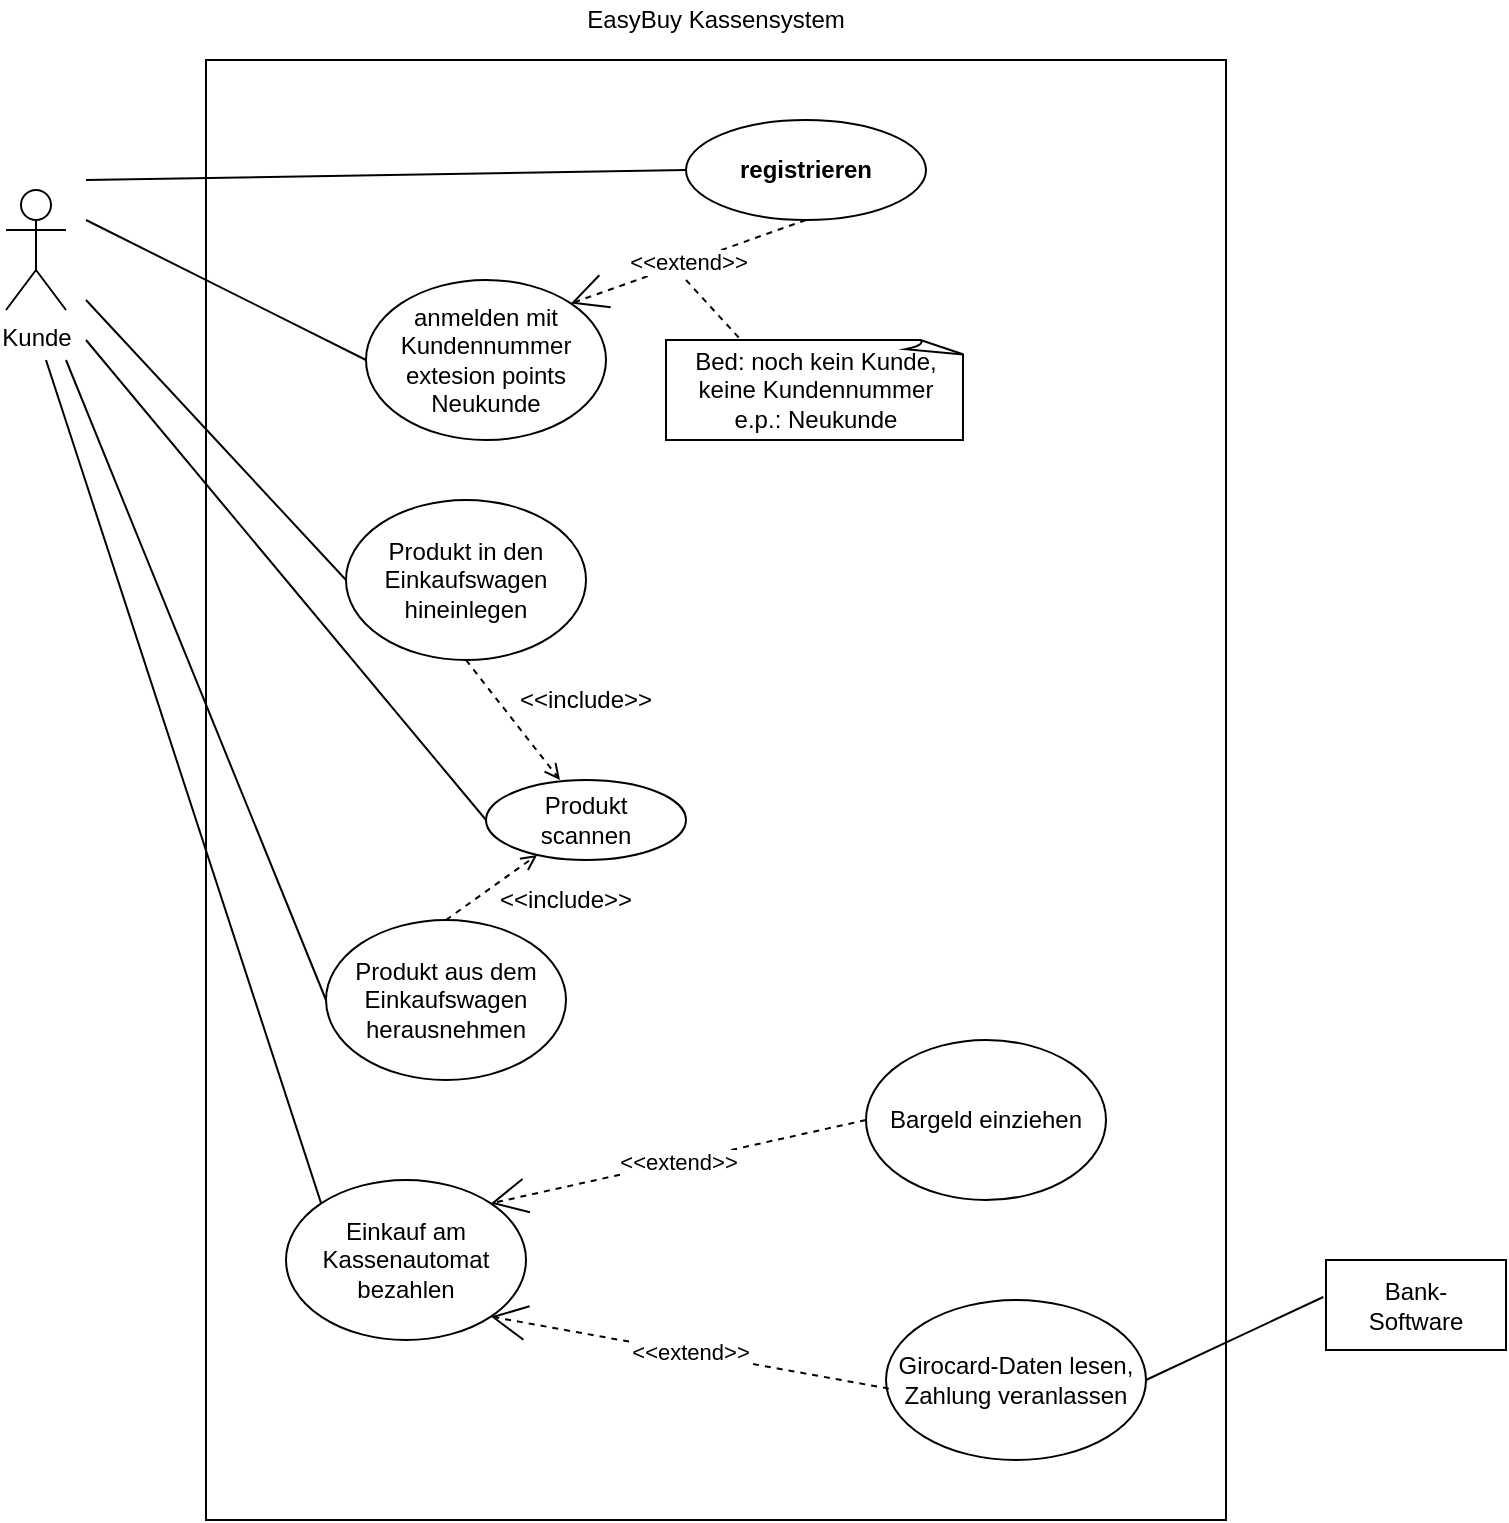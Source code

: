 <mxfile version="16.5.1" type="device"><diagram id="OH8VQKtjzb2Bz5c0PQ_i" name="Seite-1"><mxGraphModel dx="760" dy="707" grid="1" gridSize="10" guides="1" tooltips="1" connect="1" arrows="1" fold="1" page="1" pageScale="1" pageWidth="827" pageHeight="1169" math="0" shadow="0"><root><mxCell id="0"/><mxCell id="1" parent="0"/><mxCell id="VEE0gB64QowURSqDeOtq-9" value="" style="rounded=0;whiteSpace=wrap;html=1;" vertex="1" parent="1"><mxGeometry x="680" y="640" width="90" height="45" as="geometry"/></mxCell><mxCell id="T4tbqBOZI9hRwarINp5c-3" value="" style="whiteSpace=wrap;html=1;rounded=0;imageAspect=0;imageWidth=15;resizable=1;resizeWidth=1;resizeHeight=1;" parent="1" vertex="1"><mxGeometry x="120" y="40" width="510" height="730" as="geometry"/></mxCell><mxCell id="T4tbqBOZI9hRwarINp5c-4" value="Kunde" style="shape=umlActor;verticalLabelPosition=bottom;verticalAlign=top;html=1;outlineConnect=0;" parent="1" vertex="1"><mxGeometry x="20" y="105" width="30" height="60" as="geometry"/></mxCell><mxCell id="T4tbqBOZI9hRwarINp5c-5" value="" style="ellipse;whiteSpace=wrap;html=1;" parent="1" vertex="1"><mxGeometry x="360" y="70" width="120" height="50" as="geometry"/></mxCell><mxCell id="T4tbqBOZI9hRwarINp5c-6" value="EasyBuy Kassensystem" style="text;html=1;strokeColor=none;fillColor=none;align=center;verticalAlign=middle;whiteSpace=wrap;rounded=0;" parent="1" vertex="1"><mxGeometry x="285" y="10" width="180" height="20" as="geometry"/></mxCell><mxCell id="T4tbqBOZI9hRwarINp5c-7" value="&lt;b&gt;registrieren&lt;/b&gt;" style="text;html=1;strokeColor=none;fillColor=none;align=center;verticalAlign=middle;whiteSpace=wrap;rounded=0;" parent="1" vertex="1"><mxGeometry x="400" y="85" width="40" height="20" as="geometry"/></mxCell><mxCell id="T4tbqBOZI9hRwarINp5c-8" value="" style="endArrow=none;html=1;entryX=0;entryY=0.5;entryDx=0;entryDy=0;" parent="1" target="T4tbqBOZI9hRwarINp5c-5" edge="1"><mxGeometry width="50" height="50" relative="1" as="geometry"><mxPoint x="60" y="100" as="sourcePoint"/><mxPoint x="360" y="280" as="targetPoint"/></mxGeometry></mxCell><mxCell id="T4tbqBOZI9hRwarINp5c-9" value="" style="ellipse;whiteSpace=wrap;html=1;" parent="1" vertex="1"><mxGeometry x="200" y="150" width="120" height="80" as="geometry"/></mxCell><mxCell id="T4tbqBOZI9hRwarINp5c-10" value="anmelden mit Kundennummer&lt;br&gt;extesion points Neukunde" style="text;html=1;strokeColor=none;fillColor=none;align=center;verticalAlign=middle;whiteSpace=wrap;rounded=0;" parent="1" vertex="1"><mxGeometry x="240" y="180" width="40" height="20" as="geometry"/></mxCell><mxCell id="T4tbqBOZI9hRwarINp5c-11" value="&amp;lt;&amp;lt;extend&amp;gt;&amp;gt;" style="endArrow=open;endSize=16;endFill=0;html=1;exitX=0.5;exitY=1;exitDx=0;exitDy=0;entryX=1;entryY=0;entryDx=0;entryDy=0;dashed=1;" parent="1" source="T4tbqBOZI9hRwarINp5c-5" target="T4tbqBOZI9hRwarINp5c-9" edge="1"><mxGeometry width="160" relative="1" as="geometry"><mxPoint x="250" y="270" as="sourcePoint"/><mxPoint x="410" y="270" as="targetPoint"/></mxGeometry></mxCell><mxCell id="T4tbqBOZI9hRwarINp5c-12" value="" style="whiteSpace=wrap;html=1;shape=mxgraph.basic.document" parent="1" vertex="1"><mxGeometry x="350" y="180" width="150" height="50" as="geometry"/></mxCell><mxCell id="T4tbqBOZI9hRwarINp5c-13" value="Bed: noch kein Kunde, keine Kundennummer&lt;br&gt;e.p.: Neukunde" style="text;html=1;strokeColor=none;fillColor=none;align=center;verticalAlign=middle;whiteSpace=wrap;rounded=0;" parent="1" vertex="1"><mxGeometry x="350" y="180" width="150" height="50" as="geometry"/></mxCell><mxCell id="T4tbqBOZI9hRwarINp5c-14" value="" style="endArrow=none;dashed=1;html=1;entryX=0.25;entryY=0;entryDx=0;entryDy=0;" parent="1" target="T4tbqBOZI9hRwarINp5c-13" edge="1"><mxGeometry width="50" height="50" relative="1" as="geometry"><mxPoint x="360" y="150" as="sourcePoint"/><mxPoint x="360" y="210" as="targetPoint"/></mxGeometry></mxCell><mxCell id="T4tbqBOZI9hRwarINp5c-15" value="" style="endArrow=none;html=1;entryX=0;entryY=0.5;entryDx=0;entryDy=0;" parent="1" target="T4tbqBOZI9hRwarINp5c-9" edge="1"><mxGeometry width="50" height="50" relative="1" as="geometry"><mxPoint x="60" y="120" as="sourcePoint"/><mxPoint x="360" y="310" as="targetPoint"/></mxGeometry></mxCell><mxCell id="T4tbqBOZI9hRwarINp5c-16" value="" style="ellipse;whiteSpace=wrap;html=1;" parent="1" vertex="1"><mxGeometry x="190" y="260" width="120" height="80" as="geometry"/></mxCell><mxCell id="T4tbqBOZI9hRwarINp5c-17" value="Produkt in den Einkaufswagen hineinlegen" style="text;html=1;strokeColor=none;fillColor=none;align=center;verticalAlign=middle;whiteSpace=wrap;rounded=0;" parent="1" vertex="1"><mxGeometry x="190" y="260" width="120" height="80" as="geometry"/></mxCell><mxCell id="T4tbqBOZI9hRwarINp5c-18" value="" style="endArrow=none;html=1;entryX=0;entryY=0.5;entryDx=0;entryDy=0;" parent="1" target="T4tbqBOZI9hRwarINp5c-17" edge="1"><mxGeometry width="50" height="50" relative="1" as="geometry"><mxPoint x="60" y="160" as="sourcePoint"/><mxPoint x="360" y="300" as="targetPoint"/></mxGeometry></mxCell><mxCell id="T4tbqBOZI9hRwarINp5c-19" value="" style="ellipse;whiteSpace=wrap;html=1;" parent="1" vertex="1"><mxGeometry x="260" y="400" width="100" height="40" as="geometry"/></mxCell><mxCell id="T4tbqBOZI9hRwarINp5c-20" value="" style="ellipse;whiteSpace=wrap;html=1;" parent="1" vertex="1"><mxGeometry x="180" y="470" width="120" height="80" as="geometry"/></mxCell><mxCell id="T4tbqBOZI9hRwarINp5c-21" value="" style="endArrow=none;html=1;exitX=0;exitY=0.5;exitDx=0;exitDy=0;" parent="1" source="T4tbqBOZI9hRwarINp5c-20" edge="1"><mxGeometry width="50" height="50" relative="1" as="geometry"><mxPoint x="310" y="350" as="sourcePoint"/><mxPoint x="50" y="190" as="targetPoint"/></mxGeometry></mxCell><mxCell id="T4tbqBOZI9hRwarINp5c-22" value="" style="endArrow=none;html=1;exitX=0;exitY=0.5;exitDx=0;exitDy=0;" parent="1" source="T4tbqBOZI9hRwarINp5c-19" edge="1"><mxGeometry width="50" height="50" relative="1" as="geometry"><mxPoint x="310" y="350" as="sourcePoint"/><mxPoint x="60" y="180" as="targetPoint"/></mxGeometry></mxCell><mxCell id="T4tbqBOZI9hRwarINp5c-23" value="Produkt scannen" style="text;html=1;strokeColor=none;fillColor=none;align=center;verticalAlign=middle;whiteSpace=wrap;rounded=0;" parent="1" vertex="1"><mxGeometry x="290" y="410" width="40" height="20" as="geometry"/></mxCell><mxCell id="T4tbqBOZI9hRwarINp5c-24" value="Produkt aus dem Einkaufswagen herausnehmen" style="text;html=1;strokeColor=none;fillColor=none;align=center;verticalAlign=middle;whiteSpace=wrap;rounded=0;" parent="1" vertex="1"><mxGeometry x="180" y="470" width="120" height="80" as="geometry"/></mxCell><mxCell id="T4tbqBOZI9hRwarINp5c-25" value="" style="endArrow=open;dashed=1;html=1;exitX=0.5;exitY=1;exitDx=0;exitDy=0;entryX=0.37;entryY=0;entryDx=0;entryDy=0;entryPerimeter=0;endFill=0;" parent="1" source="T4tbqBOZI9hRwarINp5c-17" target="T4tbqBOZI9hRwarINp5c-19" edge="1"><mxGeometry width="50" height="50" relative="1" as="geometry"><mxPoint x="310" y="330" as="sourcePoint"/><mxPoint x="360" y="280" as="targetPoint"/></mxGeometry></mxCell><mxCell id="T4tbqBOZI9hRwarINp5c-26" value="" style="endArrow=open;dashed=1;html=1;exitX=0.5;exitY=0;exitDx=0;exitDy=0;endFill=0;" parent="1" source="T4tbqBOZI9hRwarINp5c-24" target="T4tbqBOZI9hRwarINp5c-19" edge="1"><mxGeometry width="50" height="50" relative="1" as="geometry"><mxPoint x="310" y="330" as="sourcePoint"/><mxPoint x="360" y="280" as="targetPoint"/></mxGeometry></mxCell><mxCell id="T4tbqBOZI9hRwarINp5c-27" value="&amp;lt;&amp;lt;include&amp;gt;&amp;gt;" style="text;html=1;strokeColor=none;fillColor=none;align=center;verticalAlign=middle;whiteSpace=wrap;rounded=0;" parent="1" vertex="1"><mxGeometry x="270" y="350" width="80" height="20" as="geometry"/></mxCell><mxCell id="T4tbqBOZI9hRwarINp5c-28" value="&amp;lt;&amp;lt;include&amp;gt;&amp;gt;" style="text;html=1;strokeColor=none;fillColor=none;align=center;verticalAlign=middle;whiteSpace=wrap;rounded=0;" parent="1" vertex="1"><mxGeometry x="260" y="450" width="80" height="20" as="geometry"/></mxCell><mxCell id="VEE0gB64QowURSqDeOtq-1" value="Einkauf am Kassenautomat bezahlen" style="ellipse;whiteSpace=wrap;html=1;" vertex="1" parent="1"><mxGeometry x="160" y="600" width="120" height="80" as="geometry"/></mxCell><mxCell id="VEE0gB64QowURSqDeOtq-2" value="Bargeld einziehen" style="ellipse;whiteSpace=wrap;html=1;" vertex="1" parent="1"><mxGeometry x="450" y="530" width="120" height="80" as="geometry"/></mxCell><mxCell id="VEE0gB64QowURSqDeOtq-3" value="Girocard-Daten lesen, Zahlung veranlassen" style="ellipse;whiteSpace=wrap;html=1;" vertex="1" parent="1"><mxGeometry x="460" y="660" width="130" height="80" as="geometry"/></mxCell><mxCell id="VEE0gB64QowURSqDeOtq-5" value="&amp;lt;&amp;lt;extend&amp;gt;&amp;gt;" style="endArrow=open;endSize=16;endFill=0;html=1;exitX=0.011;exitY=0.554;exitDx=0;exitDy=0;entryX=1;entryY=1;entryDx=0;entryDy=0;dashed=1;exitPerimeter=0;" edge="1" parent="1" source="VEE0gB64QowURSqDeOtq-3" target="VEE0gB64QowURSqDeOtq-1"><mxGeometry width="160" relative="1" as="geometry"><mxPoint x="477.57" y="640" as="sourcePoint"/><mxPoint x="359.996" y="681.716" as="targetPoint"/></mxGeometry></mxCell><mxCell id="VEE0gB64QowURSqDeOtq-6" value="&amp;lt;&amp;lt;extend&amp;gt;&amp;gt;" style="endArrow=open;endSize=16;endFill=0;html=1;exitX=0;exitY=0.5;exitDx=0;exitDy=0;entryX=1;entryY=0;entryDx=0;entryDy=0;dashed=1;" edge="1" parent="1" source="VEE0gB64QowURSqDeOtq-2" target="VEE0gB64QowURSqDeOtq-1"><mxGeometry width="160" relative="1" as="geometry"><mxPoint x="450.0" y="616.04" as="sourcePoint"/><mxPoint x="330.996" y="610.004" as="targetPoint"/></mxGeometry></mxCell><mxCell id="VEE0gB64QowURSqDeOtq-7" value="" style="endArrow=none;html=1;rounded=0;exitX=0;exitY=0;exitDx=0;exitDy=0;" edge="1" parent="1" source="VEE0gB64QowURSqDeOtq-1"><mxGeometry width="50" height="50" relative="1" as="geometry"><mxPoint x="80" y="500" as="sourcePoint"/><mxPoint x="40" y="190" as="targetPoint"/></mxGeometry></mxCell><mxCell id="VEE0gB64QowURSqDeOtq-8" value="Bank-Software" style="text;html=1;strokeColor=none;fillColor=none;align=center;verticalAlign=middle;whiteSpace=wrap;rounded=0;" vertex="1" parent="1"><mxGeometry x="695" y="647.5" width="60" height="30" as="geometry"/></mxCell><mxCell id="VEE0gB64QowURSqDeOtq-10" value="" style="endArrow=none;html=1;rounded=0;entryX=-0.015;entryY=0.411;entryDx=0;entryDy=0;entryPerimeter=0;exitX=1;exitY=0.5;exitDx=0;exitDy=0;" edge="1" parent="1" source="VEE0gB64QowURSqDeOtq-3" target="VEE0gB64QowURSqDeOtq-9"><mxGeometry width="50" height="50" relative="1" as="geometry"><mxPoint x="510" y="620" as="sourcePoint"/><mxPoint x="560" y="570" as="targetPoint"/></mxGeometry></mxCell></root></mxGraphModel></diagram></mxfile>